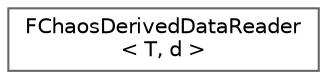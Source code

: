 digraph "Graphical Class Hierarchy"
{
 // INTERACTIVE_SVG=YES
 // LATEX_PDF_SIZE
  bgcolor="transparent";
  edge [fontname=Helvetica,fontsize=10,labelfontname=Helvetica,labelfontsize=10];
  node [fontname=Helvetica,fontsize=10,shape=box,height=0.2,width=0.4];
  rankdir="LR";
  Node0 [id="Node000000",label="FChaosDerivedDataReader\l\< T, d \>",height=0.2,width=0.4,color="grey40", fillcolor="white", style="filled",URL="$dc/d6d/classFChaosDerivedDataReader.html",tooltip=" "];
}
